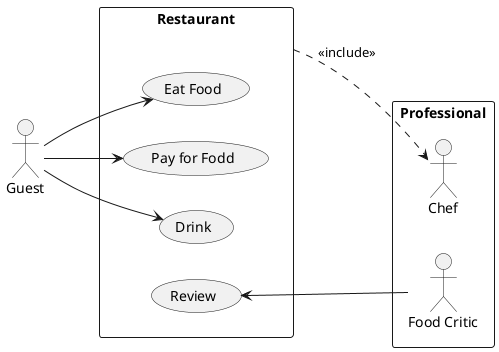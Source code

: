@startuml

left to right direction
skinparam PackageStyle rectangle

actor Guest as g

package Restaurant {
    usecase "Eat Food" as UC1
    usecase "Pay for Fodd" as UC2
    usecase "Drink" as UC3
    usecase "Review" as UC4
}

package Professional {
    actor Chef as c
    actor "Food Critic" as fc
}

g --> UC1
g --> UC2
g --> UC3
fc --> UC4
Restaurant ..> c: <<include>>

@enduml